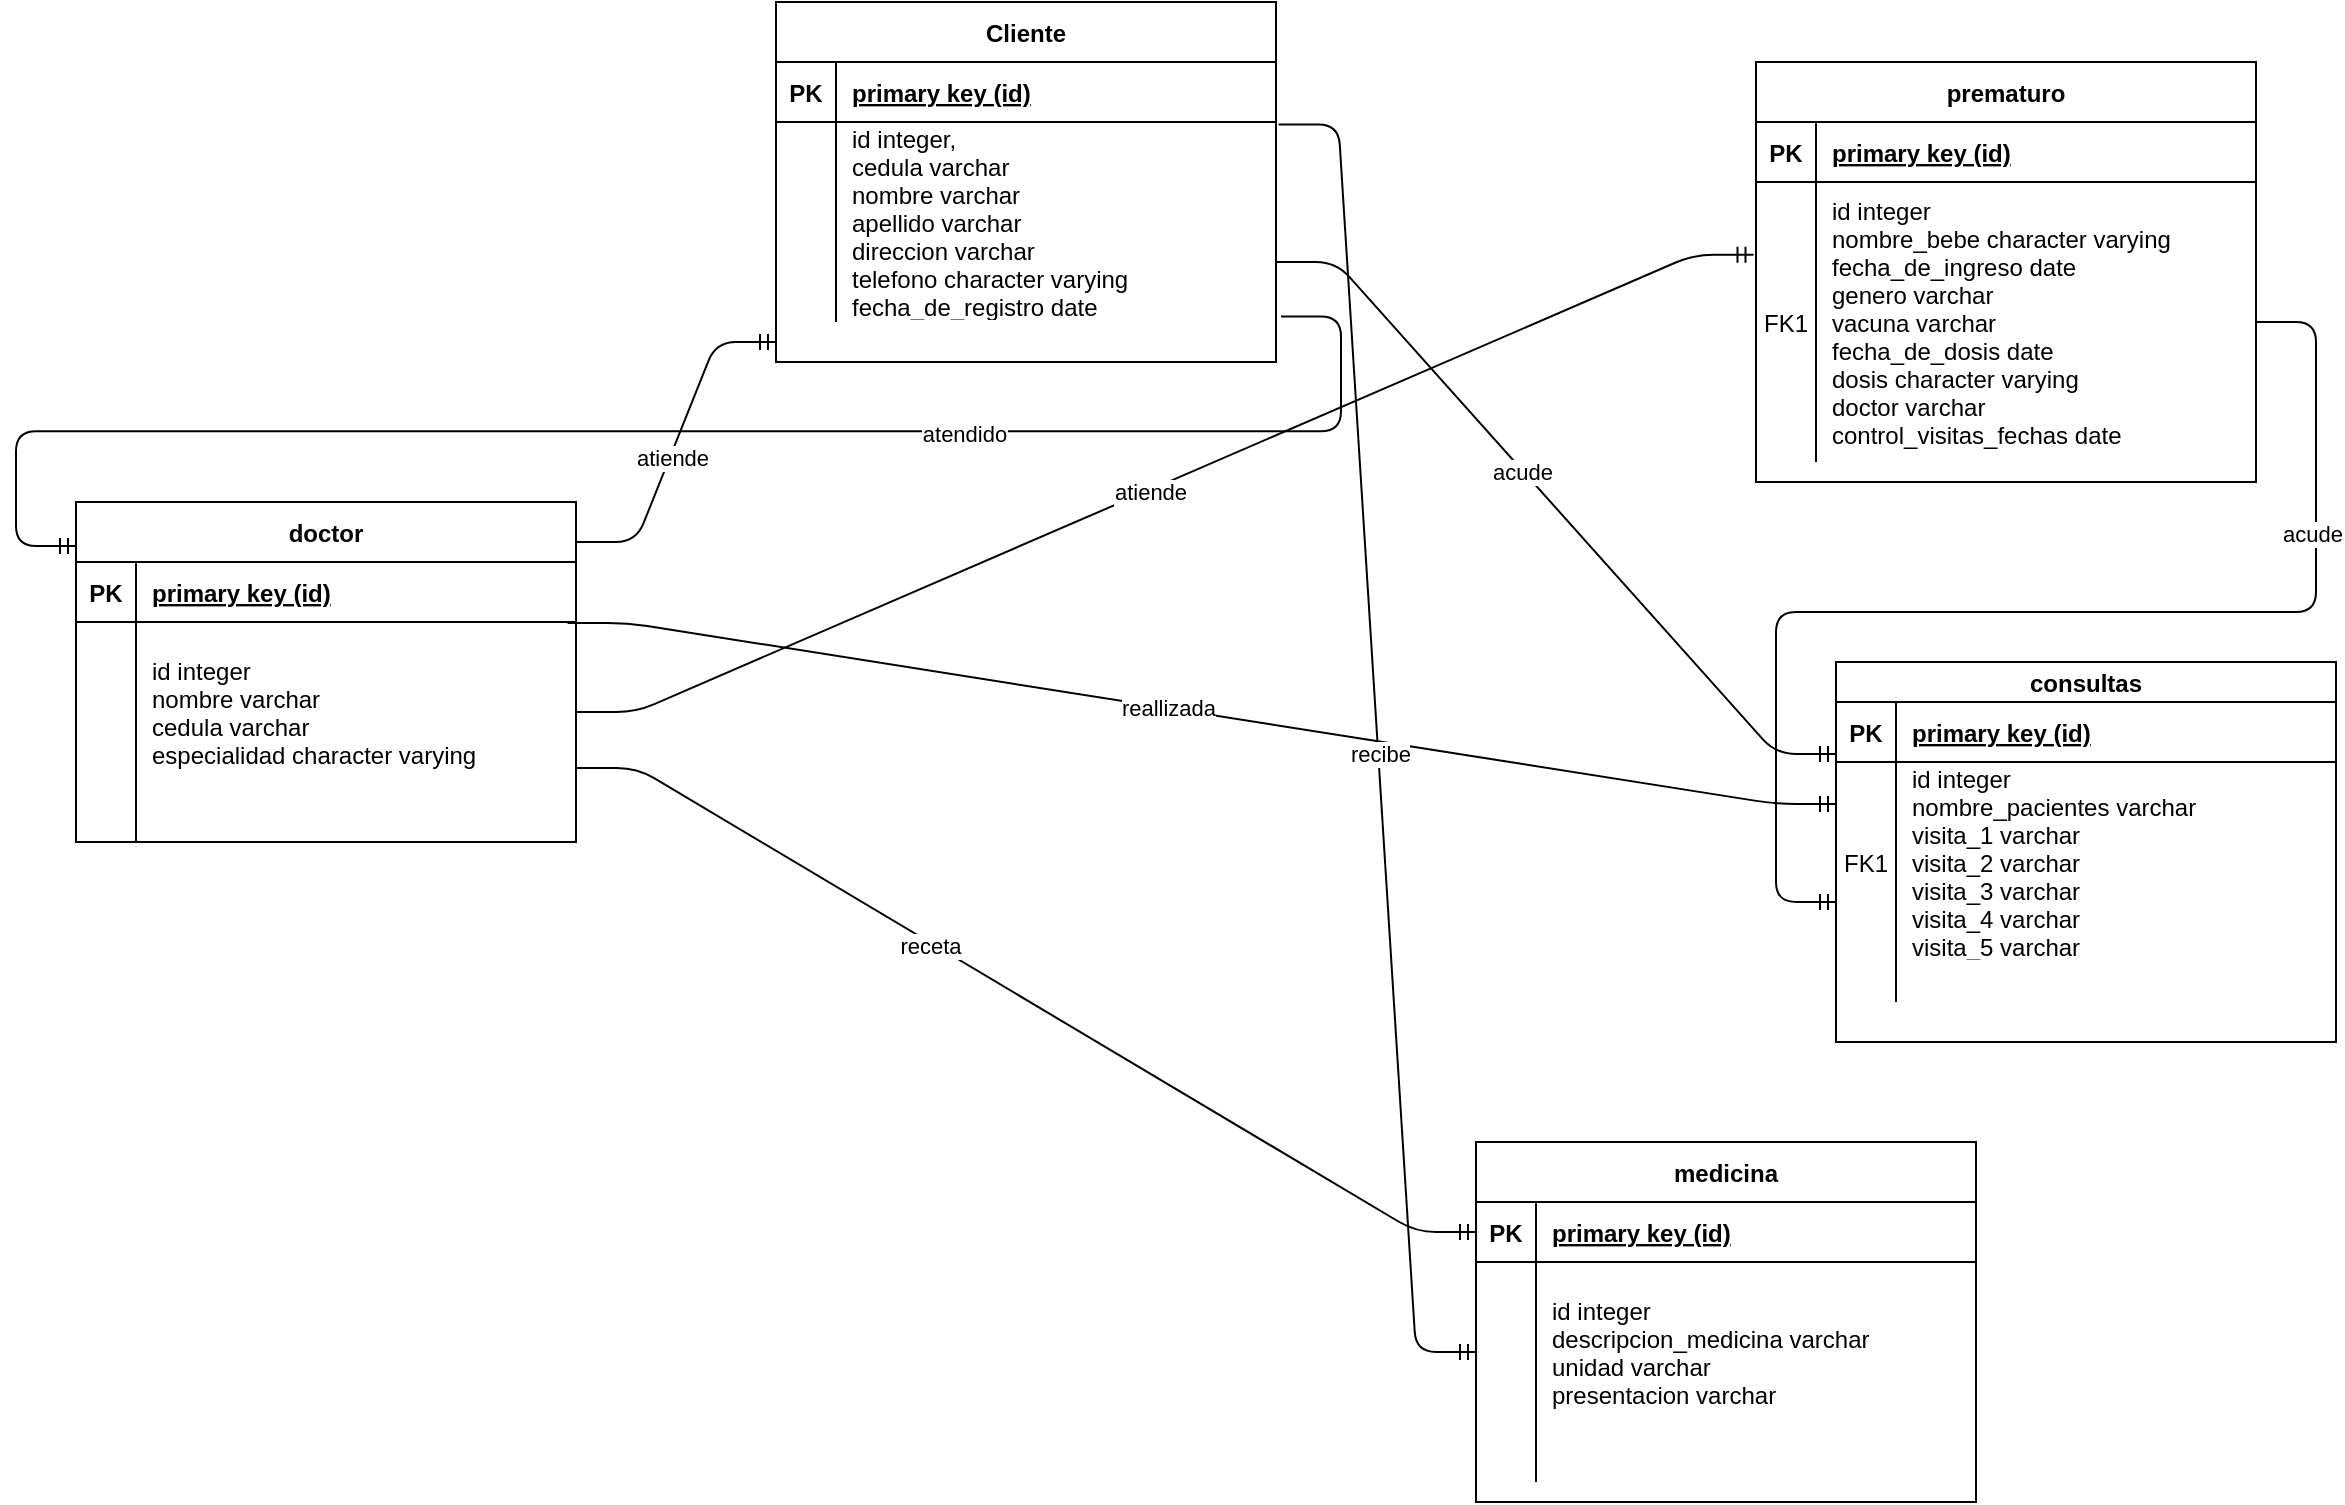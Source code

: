 <mxfile version="13.9.9" type="device"><diagram id="R2lEEEUBdFMjLlhIrx00" name="Page-1"><mxGraphModel dx="2333" dy="867" grid="1" gridSize="10" guides="1" tooltips="1" connect="1" arrows="1" fold="1" page="1" pageScale="1" pageWidth="850" pageHeight="1100" math="0" shadow="0" extFonts="Permanent Marker^https://fonts.googleapis.com/css?family=Permanent+Marker"><root><mxCell id="0"/><mxCell id="1" parent="0"/><mxCell id="2CHh6xOkj4gCLRgrJHpm-1" value="Cliente" style="shape=table;startSize=30;container=1;collapsible=1;childLayout=tableLayout;fixedRows=1;rowLines=0;fontStyle=1;align=center;resizeLast=1;" parent="1" vertex="1"><mxGeometry x="10" y="10" width="250" height="180" as="geometry"/></mxCell><mxCell id="2CHh6xOkj4gCLRgrJHpm-2" value="" style="shape=partialRectangle;collapsible=0;dropTarget=0;pointerEvents=0;fillColor=none;points=[[0,0.5],[1,0.5]];portConstraint=eastwest;top=0;left=0;right=0;bottom=1;" parent="2CHh6xOkj4gCLRgrJHpm-1" vertex="1"><mxGeometry y="30" width="250" height="30" as="geometry"/></mxCell><mxCell id="2CHh6xOkj4gCLRgrJHpm-3" value="PK" style="shape=partialRectangle;overflow=hidden;connectable=0;fillColor=none;top=0;left=0;bottom=0;right=0;fontStyle=1;" parent="2CHh6xOkj4gCLRgrJHpm-2" vertex="1"><mxGeometry width="30" height="30" as="geometry"/></mxCell><mxCell id="2CHh6xOkj4gCLRgrJHpm-4" value="primary key&#9;(id)" style="shape=partialRectangle;overflow=hidden;connectable=0;fillColor=none;top=0;left=0;bottom=0;right=0;align=left;spacingLeft=6;fontStyle=5;" parent="2CHh6xOkj4gCLRgrJHpm-2" vertex="1"><mxGeometry x="30" width="220" height="30" as="geometry"/></mxCell><mxCell id="2CHh6xOkj4gCLRgrJHpm-5" value="" style="shape=partialRectangle;collapsible=0;dropTarget=0;pointerEvents=0;fillColor=none;points=[[0,0.5],[1,0.5]];portConstraint=eastwest;top=0;left=0;right=0;bottom=0;" parent="2CHh6xOkj4gCLRgrJHpm-1" vertex="1"><mxGeometry y="60" width="250" height="100" as="geometry"/></mxCell><mxCell id="2CHh6xOkj4gCLRgrJHpm-6" value="" style="shape=partialRectangle;overflow=hidden;connectable=0;fillColor=none;top=0;left=0;bottom=0;right=0;" parent="2CHh6xOkj4gCLRgrJHpm-5" vertex="1"><mxGeometry width="30" height="100" as="geometry"/></mxCell><mxCell id="2CHh6xOkj4gCLRgrJHpm-7" value="id integer,&#10;cedula varchar&#10;nombre varchar&#10;apellido varchar&#10;direccion varchar&#10;telefono character varying&#10;fecha_de_registro date&#10;doctor_especialista varchar" style="shape=partialRectangle;overflow=hidden;connectable=0;fillColor=none;top=0;left=0;bottom=0;right=0;align=left;spacingLeft=6;" parent="2CHh6xOkj4gCLRgrJHpm-5" vertex="1"><mxGeometry x="30" width="220" height="100" as="geometry"/></mxCell><mxCell id="2CHh6xOkj4gCLRgrJHpm-8" value="prematuro" style="shape=table;startSize=30;container=1;collapsible=1;childLayout=tableLayout;fixedRows=1;rowLines=0;fontStyle=1;align=center;resizeLast=1;" parent="1" vertex="1"><mxGeometry x="500" y="40" width="250" height="210.0" as="geometry"/></mxCell><mxCell id="2CHh6xOkj4gCLRgrJHpm-9" value="" style="shape=partialRectangle;collapsible=0;dropTarget=0;pointerEvents=0;fillColor=none;points=[[0,0.5],[1,0.5]];portConstraint=eastwest;top=0;left=0;right=0;bottom=1;" parent="2CHh6xOkj4gCLRgrJHpm-8" vertex="1"><mxGeometry y="30" width="250" height="30" as="geometry"/></mxCell><mxCell id="2CHh6xOkj4gCLRgrJHpm-10" value="PK" style="shape=partialRectangle;overflow=hidden;connectable=0;fillColor=none;top=0;left=0;bottom=0;right=0;fontStyle=1;" parent="2CHh6xOkj4gCLRgrJHpm-9" vertex="1"><mxGeometry width="30" height="30" as="geometry"/></mxCell><mxCell id="2CHh6xOkj4gCLRgrJHpm-11" value="primary key (id)" style="shape=partialRectangle;overflow=hidden;connectable=0;fillColor=none;top=0;left=0;bottom=0;right=0;align=left;spacingLeft=6;fontStyle=5;" parent="2CHh6xOkj4gCLRgrJHpm-9" vertex="1"><mxGeometry x="30" width="220" height="30" as="geometry"/></mxCell><mxCell id="2CHh6xOkj4gCLRgrJHpm-12" value="" style="shape=partialRectangle;collapsible=0;dropTarget=0;pointerEvents=0;fillColor=none;points=[[0,0.5],[1,0.5]];portConstraint=eastwest;top=0;left=0;right=0;bottom=0;" parent="2CHh6xOkj4gCLRgrJHpm-8" vertex="1"><mxGeometry y="60" width="250" height="140" as="geometry"/></mxCell><mxCell id="2CHh6xOkj4gCLRgrJHpm-13" value="FK1" style="shape=partialRectangle;overflow=hidden;connectable=0;fillColor=none;top=0;left=0;bottom=0;right=0;" parent="2CHh6xOkj4gCLRgrJHpm-12" vertex="1"><mxGeometry width="30" height="140" as="geometry"/></mxCell><mxCell id="2CHh6xOkj4gCLRgrJHpm-14" value="id integer&#10;nombre_bebe character varying&#10;fecha_de_ingreso date&#10;genero varchar&#10;vacuna varchar&#10;fecha_de_dosis date&#10;dosis character varying&#10;doctor varchar&#10;control_visitas_fechas date" style="shape=partialRectangle;overflow=hidden;connectable=0;fillColor=none;top=0;left=0;bottom=0;right=0;align=left;spacingLeft=6;" parent="2CHh6xOkj4gCLRgrJHpm-12" vertex="1"><mxGeometry x="30" width="220" height="140" as="geometry"/></mxCell><mxCell id="2CHh6xOkj4gCLRgrJHpm-15" value="doctor" style="shape=table;startSize=30;container=1;collapsible=1;childLayout=tableLayout;fixedRows=1;rowLines=0;fontStyle=1;align=center;resizeLast=1;" parent="1" vertex="1"><mxGeometry x="-340" y="260" width="250" height="170" as="geometry"/></mxCell><mxCell id="2CHh6xOkj4gCLRgrJHpm-16" value="" style="shape=partialRectangle;collapsible=0;dropTarget=0;pointerEvents=0;fillColor=none;points=[[0,0.5],[1,0.5]];portConstraint=eastwest;top=0;left=0;right=0;bottom=1;" parent="2CHh6xOkj4gCLRgrJHpm-15" vertex="1"><mxGeometry y="30" width="250" height="30" as="geometry"/></mxCell><mxCell id="2CHh6xOkj4gCLRgrJHpm-17" value="PK" style="shape=partialRectangle;overflow=hidden;connectable=0;fillColor=none;top=0;left=0;bottom=0;right=0;fontStyle=1;" parent="2CHh6xOkj4gCLRgrJHpm-16" vertex="1"><mxGeometry width="30" height="30" as="geometry"/></mxCell><mxCell id="2CHh6xOkj4gCLRgrJHpm-18" value="primary key (id)" style="shape=partialRectangle;overflow=hidden;connectable=0;fillColor=none;top=0;left=0;bottom=0;right=0;align=left;spacingLeft=6;fontStyle=5;" parent="2CHh6xOkj4gCLRgrJHpm-16" vertex="1"><mxGeometry x="30" width="220" height="30" as="geometry"/></mxCell><mxCell id="2CHh6xOkj4gCLRgrJHpm-19" value="" style="shape=partialRectangle;collapsible=0;dropTarget=0;pointerEvents=0;fillColor=none;points=[[0,0.5],[1,0.5]];portConstraint=eastwest;top=0;left=0;right=0;bottom=0;" parent="2CHh6xOkj4gCLRgrJHpm-15" vertex="1"><mxGeometry y="60" width="250" height="90" as="geometry"/></mxCell><mxCell id="2CHh6xOkj4gCLRgrJHpm-20" value="" style="shape=partialRectangle;overflow=hidden;connectable=0;fillColor=none;top=0;left=0;bottom=0;right=0;" parent="2CHh6xOkj4gCLRgrJHpm-19" vertex="1"><mxGeometry width="30" height="90" as="geometry"/></mxCell><mxCell id="2CHh6xOkj4gCLRgrJHpm-21" value="id integer&#10;nombre varchar&#10;cedula varchar&#10;especialidad character varying" style="shape=partialRectangle;overflow=hidden;connectable=0;fillColor=none;top=0;left=0;bottom=0;right=0;align=left;spacingLeft=6;" parent="2CHh6xOkj4gCLRgrJHpm-19" vertex="1"><mxGeometry x="30" width="220" height="90" as="geometry"/></mxCell><mxCell id="2CHh6xOkj4gCLRgrJHpm-22" value="" style="shape=partialRectangle;collapsible=0;dropTarget=0;pointerEvents=0;fillColor=none;points=[[0,0.5],[1,0.5]];portConstraint=eastwest;top=0;left=0;right=0;bottom=0;" parent="2CHh6xOkj4gCLRgrJHpm-15" vertex="1"><mxGeometry y="150" width="250" height="20" as="geometry"/></mxCell><mxCell id="2CHh6xOkj4gCLRgrJHpm-23" value="" style="shape=partialRectangle;overflow=hidden;connectable=0;fillColor=none;top=0;left=0;bottom=0;right=0;" parent="2CHh6xOkj4gCLRgrJHpm-22" vertex="1"><mxGeometry width="30" height="20" as="geometry"/></mxCell><mxCell id="2CHh6xOkj4gCLRgrJHpm-24" value="" style="shape=partialRectangle;overflow=hidden;connectable=0;fillColor=none;top=0;left=0;bottom=0;right=0;align=left;spacingLeft=6;" parent="2CHh6xOkj4gCLRgrJHpm-22" vertex="1"><mxGeometry x="30" width="220" height="20" as="geometry"/></mxCell><mxCell id="2CHh6xOkj4gCLRgrJHpm-26" value="consultas" style="shape=table;startSize=20;container=1;collapsible=1;childLayout=tableLayout;fixedRows=1;rowLines=0;fontStyle=1;align=center;resizeLast=1;" parent="1" vertex="1"><mxGeometry x="540" y="340" width="250" height="190" as="geometry"/></mxCell><mxCell id="2CHh6xOkj4gCLRgrJHpm-27" value="" style="shape=partialRectangle;collapsible=0;dropTarget=0;pointerEvents=0;fillColor=none;points=[[0,0.5],[1,0.5]];portConstraint=eastwest;top=0;left=0;right=0;bottom=1;" parent="2CHh6xOkj4gCLRgrJHpm-26" vertex="1"><mxGeometry y="20" width="250" height="30" as="geometry"/></mxCell><mxCell id="2CHh6xOkj4gCLRgrJHpm-28" value="PK" style="shape=partialRectangle;overflow=hidden;connectable=0;fillColor=none;top=0;left=0;bottom=0;right=0;fontStyle=1;" parent="2CHh6xOkj4gCLRgrJHpm-27" vertex="1"><mxGeometry width="30" height="30" as="geometry"/></mxCell><mxCell id="2CHh6xOkj4gCLRgrJHpm-29" value="primary key (id)" style="shape=partialRectangle;overflow=hidden;connectable=0;fillColor=none;top=0;left=0;bottom=0;right=0;align=left;spacingLeft=6;fontStyle=5;" parent="2CHh6xOkj4gCLRgrJHpm-27" vertex="1"><mxGeometry x="30" width="220" height="30" as="geometry"/></mxCell><mxCell id="2CHh6xOkj4gCLRgrJHpm-30" value="" style="shape=partialRectangle;collapsible=0;dropTarget=0;pointerEvents=0;fillColor=none;points=[[0,0.5],[1,0.5]];portConstraint=eastwest;top=0;left=0;right=0;bottom=0;" parent="2CHh6xOkj4gCLRgrJHpm-26" vertex="1"><mxGeometry y="50" width="250" height="100" as="geometry"/></mxCell><mxCell id="2CHh6xOkj4gCLRgrJHpm-31" value="FK1" style="shape=partialRectangle;overflow=hidden;connectable=0;fillColor=none;top=0;left=0;bottom=0;right=0;" parent="2CHh6xOkj4gCLRgrJHpm-30" vertex="1"><mxGeometry width="30" height="100" as="geometry"/></mxCell><mxCell id="2CHh6xOkj4gCLRgrJHpm-32" value="id integer&#10;nombre_pacientes varchar&#10;visita_1 varchar&#10;visita_2 varchar&#10;visita_3 varchar&#10;visita_4 varchar&#10;visita_5 varchar" style="shape=partialRectangle;overflow=hidden;connectable=0;fillColor=none;top=0;left=0;bottom=0;right=0;align=left;spacingLeft=6;" parent="2CHh6xOkj4gCLRgrJHpm-30" vertex="1"><mxGeometry x="30" width="220" height="100" as="geometry"/></mxCell><mxCell id="2CHh6xOkj4gCLRgrJHpm-33" value="" style="shape=partialRectangle;collapsible=0;dropTarget=0;pointerEvents=0;fillColor=none;points=[[0,0.5],[1,0.5]];portConstraint=eastwest;top=0;left=0;right=0;bottom=0;" parent="2CHh6xOkj4gCLRgrJHpm-26" vertex="1"><mxGeometry y="150" width="250" height="20" as="geometry"/></mxCell><mxCell id="2CHh6xOkj4gCLRgrJHpm-34" value="" style="shape=partialRectangle;overflow=hidden;connectable=0;fillColor=none;top=0;left=0;bottom=0;right=0;" parent="2CHh6xOkj4gCLRgrJHpm-33" vertex="1"><mxGeometry width="30" height="20" as="geometry"/></mxCell><mxCell id="2CHh6xOkj4gCLRgrJHpm-35" value="" style="shape=partialRectangle;overflow=hidden;connectable=0;fillColor=none;top=0;left=0;bottom=0;right=0;align=left;spacingLeft=6;" parent="2CHh6xOkj4gCLRgrJHpm-33" vertex="1"><mxGeometry x="30" width="220" height="20" as="geometry"/></mxCell><mxCell id="2CHh6xOkj4gCLRgrJHpm-36" value="medicina" style="shape=table;startSize=30;container=1;collapsible=1;childLayout=tableLayout;fixedRows=1;rowLines=0;fontStyle=1;align=center;resizeLast=1;" parent="1" vertex="1"><mxGeometry x="360" y="580" width="250" height="180" as="geometry"/></mxCell><mxCell id="2CHh6xOkj4gCLRgrJHpm-37" value="" style="shape=partialRectangle;collapsible=0;dropTarget=0;pointerEvents=0;fillColor=none;points=[[0,0.5],[1,0.5]];portConstraint=eastwest;top=0;left=0;right=0;bottom=1;" parent="2CHh6xOkj4gCLRgrJHpm-36" vertex="1"><mxGeometry y="30" width="250" height="30" as="geometry"/></mxCell><mxCell id="2CHh6xOkj4gCLRgrJHpm-38" value="PK" style="shape=partialRectangle;overflow=hidden;connectable=0;fillColor=none;top=0;left=0;bottom=0;right=0;fontStyle=1;" parent="2CHh6xOkj4gCLRgrJHpm-37" vertex="1"><mxGeometry width="30" height="30" as="geometry"/></mxCell><mxCell id="2CHh6xOkj4gCLRgrJHpm-39" value="primary key (id)" style="shape=partialRectangle;overflow=hidden;connectable=0;fillColor=none;top=0;left=0;bottom=0;right=0;align=left;spacingLeft=6;fontStyle=5;" parent="2CHh6xOkj4gCLRgrJHpm-37" vertex="1"><mxGeometry x="30" width="220" height="30" as="geometry"/></mxCell><mxCell id="2CHh6xOkj4gCLRgrJHpm-40" value="" style="shape=partialRectangle;collapsible=0;dropTarget=0;pointerEvents=0;fillColor=none;points=[[0,0.5],[1,0.5]];portConstraint=eastwest;top=0;left=0;right=0;bottom=0;" parent="2CHh6xOkj4gCLRgrJHpm-36" vertex="1"><mxGeometry y="60" width="250" height="90" as="geometry"/></mxCell><mxCell id="2CHh6xOkj4gCLRgrJHpm-41" value="" style="shape=partialRectangle;overflow=hidden;connectable=0;fillColor=none;top=0;left=0;bottom=0;right=0;" parent="2CHh6xOkj4gCLRgrJHpm-40" vertex="1"><mxGeometry width="30" height="90" as="geometry"/></mxCell><mxCell id="2CHh6xOkj4gCLRgrJHpm-42" value="id integer&#10;descripcion_medicina varchar&#10;unidad varchar&#10;presentacion varchar" style="shape=partialRectangle;overflow=hidden;connectable=0;fillColor=none;top=0;left=0;bottom=0;right=0;align=left;spacingLeft=6;" parent="2CHh6xOkj4gCLRgrJHpm-40" vertex="1"><mxGeometry x="30" width="220" height="90" as="geometry"/></mxCell><mxCell id="2CHh6xOkj4gCLRgrJHpm-43" value="" style="shape=partialRectangle;collapsible=0;dropTarget=0;pointerEvents=0;fillColor=none;points=[[0,0.5],[1,0.5]];portConstraint=eastwest;top=0;left=0;right=0;bottom=0;" parent="2CHh6xOkj4gCLRgrJHpm-36" vertex="1"><mxGeometry y="150" width="250" height="20" as="geometry"/></mxCell><mxCell id="2CHh6xOkj4gCLRgrJHpm-44" value="" style="shape=partialRectangle;overflow=hidden;connectable=0;fillColor=none;top=0;left=0;bottom=0;right=0;" parent="2CHh6xOkj4gCLRgrJHpm-43" vertex="1"><mxGeometry width="30" height="20" as="geometry"/></mxCell><mxCell id="2CHh6xOkj4gCLRgrJHpm-45" value="" style="shape=partialRectangle;overflow=hidden;connectable=0;fillColor=none;top=0;left=0;bottom=0;right=0;align=left;spacingLeft=6;" parent="2CHh6xOkj4gCLRgrJHpm-43" vertex="1"><mxGeometry x="30" width="220" height="20" as="geometry"/></mxCell><mxCell id="2CHh6xOkj4gCLRgrJHpm-46" value="" style="edgeStyle=entityRelationEdgeStyle;fontSize=12;html=1;endArrow=ERmandOne;entryX=0;entryY=0.5;entryDx=0;entryDy=0;exitX=1.002;exitY=0.811;exitDx=0;exitDy=0;exitPerimeter=0;" parent="1" source="2CHh6xOkj4gCLRgrJHpm-19" target="2CHh6xOkj4gCLRgrJHpm-37" edge="1"><mxGeometry width="100" height="100" relative="1" as="geometry"><mxPoint x="150" y="560" as="sourcePoint"/><mxPoint x="220" y="480" as="targetPoint"/></mxGeometry></mxCell><mxCell id="2CHh6xOkj4gCLRgrJHpm-47" value="receta" style="edgeLabel;html=1;align=center;verticalAlign=middle;resizable=0;points=[];" parent="2CHh6xOkj4gCLRgrJHpm-46" vertex="1" connectable="0"><mxGeometry x="-0.216" y="-2" relative="1" as="geometry"><mxPoint as="offset"/></mxGeometry></mxCell><mxCell id="2CHh6xOkj4gCLRgrJHpm-48" value="" style="edgeStyle=entityRelationEdgeStyle;fontSize=12;html=1;endArrow=ERmandOne;entryX=-0.005;entryY=0.26;entryDx=0;entryDy=0;entryPerimeter=0;" parent="1" source="2CHh6xOkj4gCLRgrJHpm-19" target="2CHh6xOkj4gCLRgrJHpm-12" edge="1"><mxGeometry width="100" height="100" relative="1" as="geometry"><mxPoint x="280" y="370" as="sourcePoint"/><mxPoint x="380" y="270" as="targetPoint"/></mxGeometry></mxCell><mxCell id="2CHh6xOkj4gCLRgrJHpm-49" value="atiende" style="edgeLabel;html=1;align=center;verticalAlign=middle;resizable=0;points=[];" parent="2CHh6xOkj4gCLRgrJHpm-48" vertex="1" connectable="0"><mxGeometry x="-0.029" relative="1" as="geometry"><mxPoint x="1" as="offset"/></mxGeometry></mxCell><mxCell id="2CHh6xOkj4gCLRgrJHpm-51" value="" style="edgeStyle=entityRelationEdgeStyle;fontSize=12;html=1;endArrow=ERmandOne;" parent="1" edge="1"><mxGeometry width="100" height="100" relative="1" as="geometry"><mxPoint x="-90" y="280" as="sourcePoint"/><mxPoint x="10" y="180" as="targetPoint"/></mxGeometry></mxCell><mxCell id="2CHh6xOkj4gCLRgrJHpm-52" value="atiende" style="edgeLabel;html=1;align=center;verticalAlign=middle;resizable=0;points=[];" parent="2CHh6xOkj4gCLRgrJHpm-51" vertex="1" connectable="0"><mxGeometry x="-0.093" y="-1" relative="1" as="geometry"><mxPoint as="offset"/></mxGeometry></mxCell><mxCell id="2CHh6xOkj4gCLRgrJHpm-53" value="" style="edgeStyle=entityRelationEdgeStyle;fontSize=12;html=1;endArrow=ERmandOne;exitX=0.983;exitY=0.005;exitDx=0;exitDy=0;exitPerimeter=0;" parent="1" source="2CHh6xOkj4gCLRgrJHpm-19" edge="1"><mxGeometry width="100" height="100" relative="1" as="geometry"><mxPoint x="310" y="460" as="sourcePoint"/><mxPoint x="540" y="411" as="targetPoint"/></mxGeometry></mxCell><mxCell id="2CHh6xOkj4gCLRgrJHpm-54" value="reallizada" style="edgeLabel;html=1;align=center;verticalAlign=middle;resizable=0;points=[];" parent="2CHh6xOkj4gCLRgrJHpm-53" vertex="1" connectable="0"><mxGeometry x="-0.054" relative="1" as="geometry"><mxPoint as="offset"/></mxGeometry></mxCell><mxCell id="2CHh6xOkj4gCLRgrJHpm-55" value="" style="edgeStyle=entityRelationEdgeStyle;fontSize=12;html=1;endArrow=ERmandOne;" parent="1" edge="1"><mxGeometry width="100" height="100" relative="1" as="geometry"><mxPoint x="260" y="140" as="sourcePoint"/><mxPoint x="540" y="386" as="targetPoint"/></mxGeometry></mxCell><mxCell id="2CHh6xOkj4gCLRgrJHpm-56" value="acude" style="edgeLabel;html=1;align=center;verticalAlign=middle;resizable=0;points=[];" parent="2CHh6xOkj4gCLRgrJHpm-55" vertex="1" connectable="0"><mxGeometry x="-0.128" y="-1" relative="1" as="geometry"><mxPoint as="offset"/></mxGeometry></mxCell><mxCell id="2CHh6xOkj4gCLRgrJHpm-57" value="" style="edgeStyle=entityRelationEdgeStyle;fontSize=12;html=1;endArrow=ERmandOne;exitX=1.005;exitY=0.013;exitDx=0;exitDy=0;exitPerimeter=0;entryX=0;entryY=0.5;entryDx=0;entryDy=0;" parent="1" source="2CHh6xOkj4gCLRgrJHpm-5" target="2CHh6xOkj4gCLRgrJHpm-40" edge="1"><mxGeometry width="100" height="100" relative="1" as="geometry"><mxPoint x="310" y="460" as="sourcePoint"/><mxPoint x="370" y="720" as="targetPoint"/></mxGeometry></mxCell><mxCell id="2CHh6xOkj4gCLRgrJHpm-58" value="recibe" style="edgeLabel;html=1;align=center;verticalAlign=middle;resizable=0;points=[];" parent="2CHh6xOkj4gCLRgrJHpm-57" vertex="1" connectable="0"><mxGeometry x="0.021" y="1" relative="1" as="geometry"><mxPoint y="1" as="offset"/></mxGeometry></mxCell><mxCell id="2CHh6xOkj4gCLRgrJHpm-59" value="" style="edgeStyle=entityRelationEdgeStyle;fontSize=12;html=1;endArrow=ERmandOne;" parent="1" source="2CHh6xOkj4gCLRgrJHpm-12" edge="1"><mxGeometry width="100" height="100" relative="1" as="geometry"><mxPoint x="440" y="560" as="sourcePoint"/><mxPoint x="540" y="460" as="targetPoint"/></mxGeometry></mxCell><mxCell id="2CHh6xOkj4gCLRgrJHpm-60" value="acude" style="edgeLabel;html=1;align=center;verticalAlign=middle;resizable=0;points=[];" parent="2CHh6xOkj4gCLRgrJHpm-59" vertex="1" connectable="0"><mxGeometry x="-0.561" y="-2" relative="1" as="geometry"><mxPoint as="offset"/></mxGeometry></mxCell><mxCell id="2CHh6xOkj4gCLRgrJHpm-61" value="" style="edgeStyle=entityRelationEdgeStyle;fontSize=12;html=1;endArrow=ERmandOne;exitX=1.01;exitY=0.973;exitDx=0;exitDy=0;exitPerimeter=0;" parent="1" source="2CHh6xOkj4gCLRgrJHpm-5" edge="1"><mxGeometry width="100" height="100" relative="1" as="geometry"><mxPoint x="270" y="180" as="sourcePoint"/><mxPoint x="-340" y="282" as="targetPoint"/></mxGeometry></mxCell><mxCell id="2CHh6xOkj4gCLRgrJHpm-62" value="atendido" style="edgeLabel;html=1;align=center;verticalAlign=middle;resizable=0;points=[];" parent="2CHh6xOkj4gCLRgrJHpm-61" vertex="1" connectable="0"><mxGeometry x="-0.34" y="1" relative="1" as="geometry"><mxPoint as="offset"/></mxGeometry></mxCell></root></mxGraphModel></diagram></mxfile>
